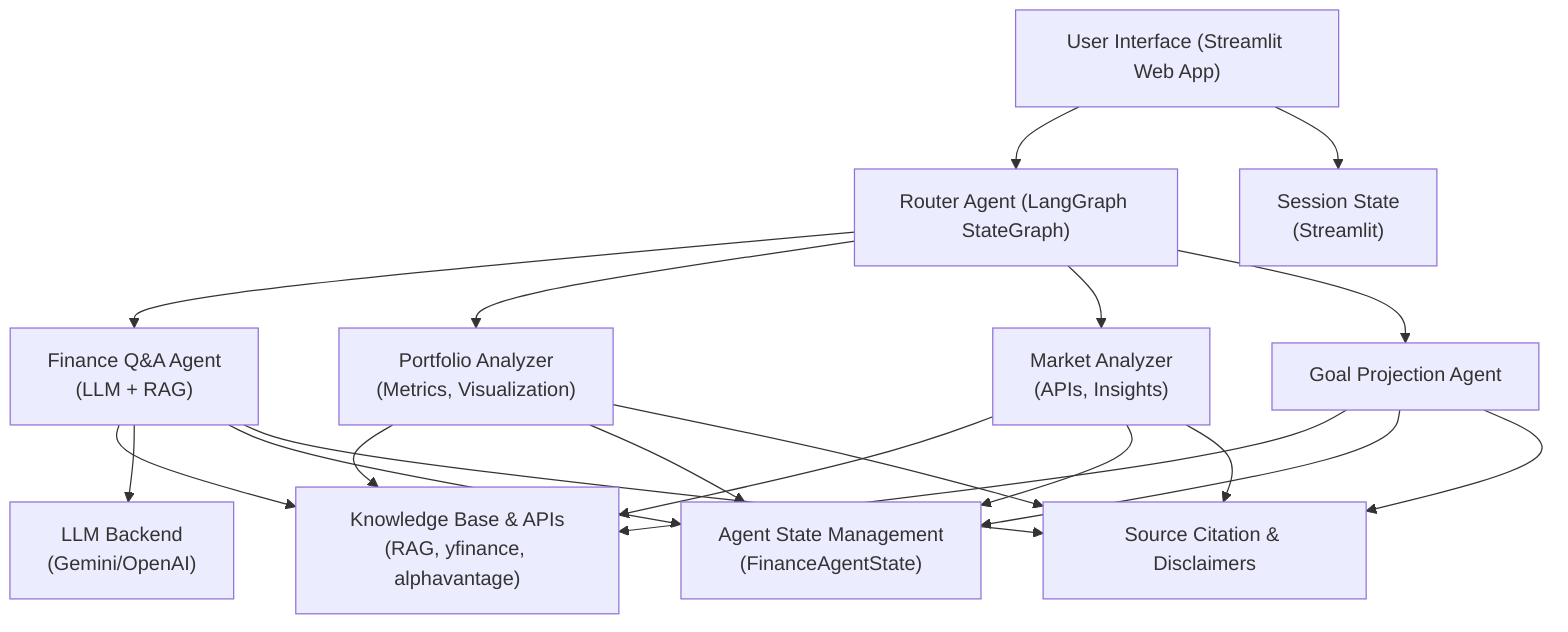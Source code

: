 %% AI Finance Assistant Architecture (Mermaid)
flowchart TD
    UI["User Interface (Streamlit Web App)"]
    Router["Router Agent (LangGraph StateGraph)"]
    QA["Finance Q&A Agent\n(LLM + RAG)"]
    Portfolio["Portfolio Analyzer\n(Metrics, Visualization)"]
    Market["Market Analyzer\n(APIs, Insights)"]
    Goal["Goal Projection Agent"]
    State["Agent State Management\n(FinanceAgentState)"]
    KB["Knowledge Base & APIs\n(RAG, yfinance, alphavantage)"]
    LLM["LLM Backend\n(Gemini/OpenAI)"]
    Session["Session State\n(Streamlit)"]
    Disclaimer["Source Citation & Disclaimers"]

    UI --> Router
    Router --> QA
    Router --> Portfolio
    Router --> Market
    Router --> Goal
    QA --> KB
    Portfolio --> KB
    Market --> KB
    Goal --> KB
    QA --> LLM
    QA --> State
    Portfolio --> State
    Market --> State
    Goal --> State
    UI --> Session
    QA --> Disclaimer
    Portfolio --> Disclaimer
    Market --> Disclaimer
    Goal --> Disclaimer